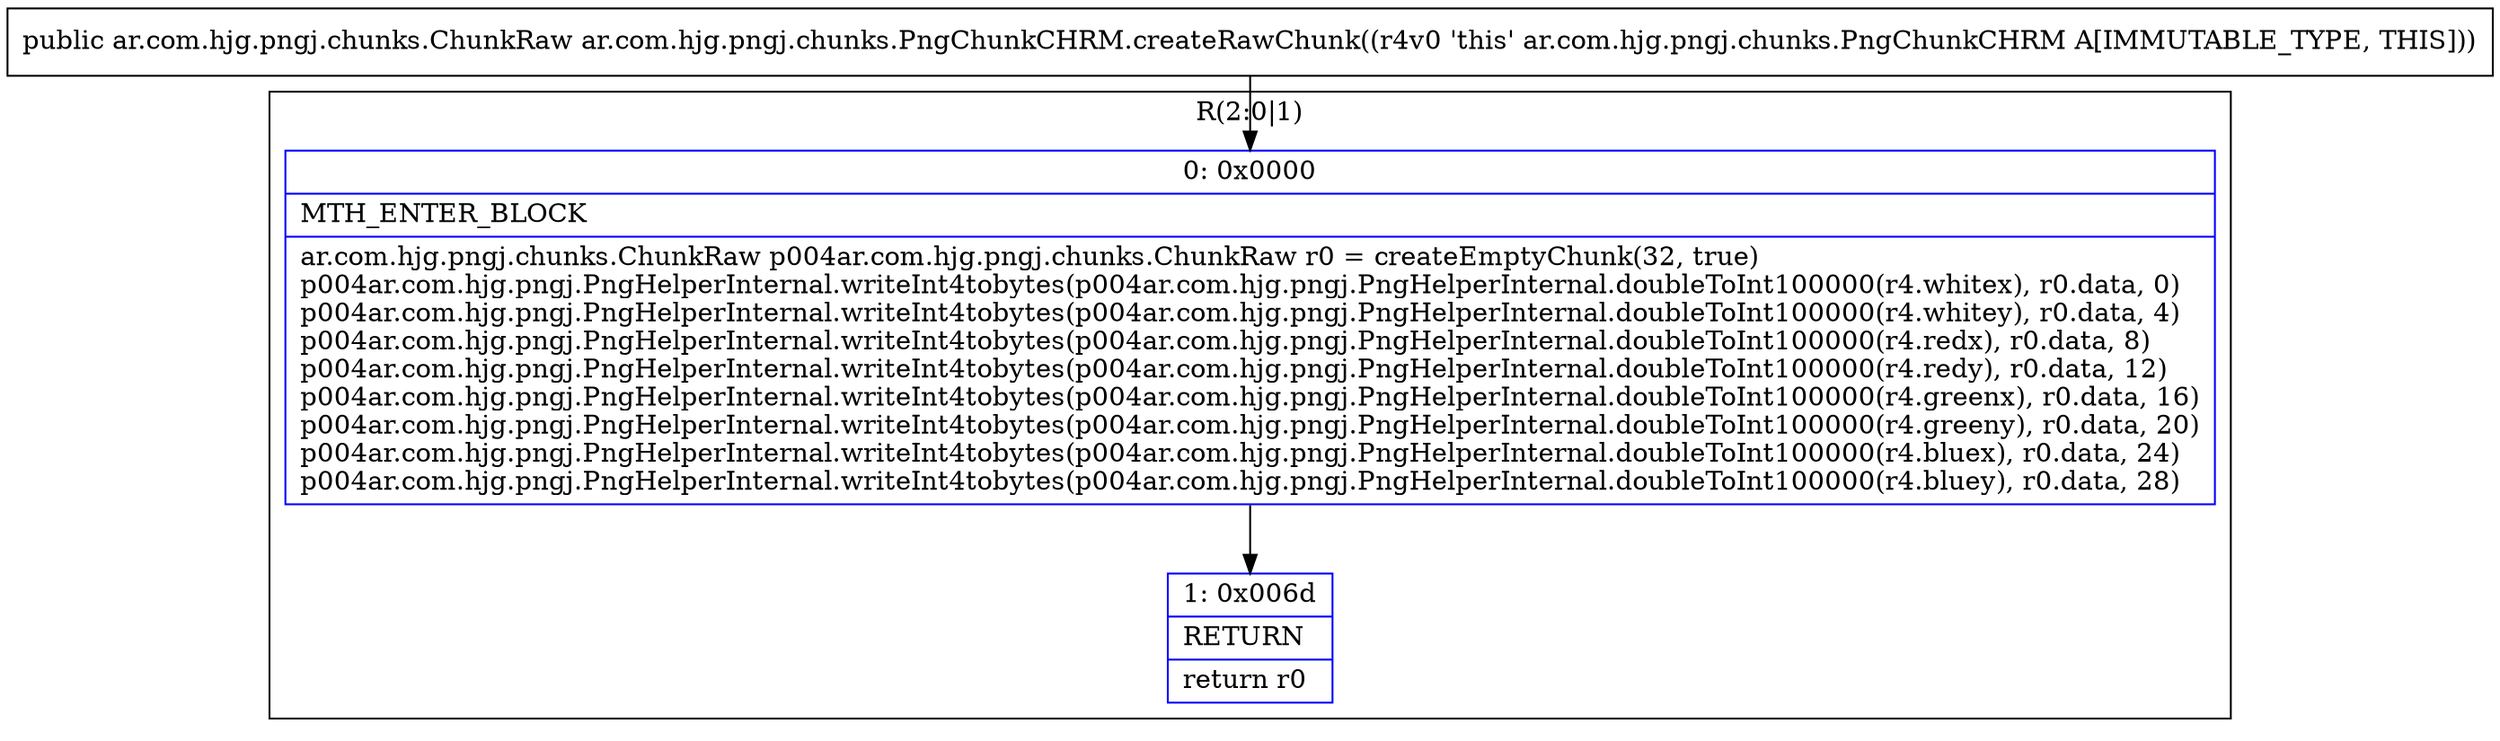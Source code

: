 digraph "CFG forar.com.hjg.pngj.chunks.PngChunkCHRM.createRawChunk()Lar\/com\/hjg\/pngj\/chunks\/ChunkRaw;" {
subgraph cluster_Region_996638039 {
label = "R(2:0|1)";
node [shape=record,color=blue];
Node_0 [shape=record,label="{0\:\ 0x0000|MTH_ENTER_BLOCK\l|ar.com.hjg.pngj.chunks.ChunkRaw p004ar.com.hjg.pngj.chunks.ChunkRaw r0 = createEmptyChunk(32, true)\lp004ar.com.hjg.pngj.PngHelperInternal.writeInt4tobytes(p004ar.com.hjg.pngj.PngHelperInternal.doubleToInt100000(r4.whitex), r0.data, 0)\lp004ar.com.hjg.pngj.PngHelperInternal.writeInt4tobytes(p004ar.com.hjg.pngj.PngHelperInternal.doubleToInt100000(r4.whitey), r0.data, 4)\lp004ar.com.hjg.pngj.PngHelperInternal.writeInt4tobytes(p004ar.com.hjg.pngj.PngHelperInternal.doubleToInt100000(r4.redx), r0.data, 8)\lp004ar.com.hjg.pngj.PngHelperInternal.writeInt4tobytes(p004ar.com.hjg.pngj.PngHelperInternal.doubleToInt100000(r4.redy), r0.data, 12)\lp004ar.com.hjg.pngj.PngHelperInternal.writeInt4tobytes(p004ar.com.hjg.pngj.PngHelperInternal.doubleToInt100000(r4.greenx), r0.data, 16)\lp004ar.com.hjg.pngj.PngHelperInternal.writeInt4tobytes(p004ar.com.hjg.pngj.PngHelperInternal.doubleToInt100000(r4.greeny), r0.data, 20)\lp004ar.com.hjg.pngj.PngHelperInternal.writeInt4tobytes(p004ar.com.hjg.pngj.PngHelperInternal.doubleToInt100000(r4.bluex), r0.data, 24)\lp004ar.com.hjg.pngj.PngHelperInternal.writeInt4tobytes(p004ar.com.hjg.pngj.PngHelperInternal.doubleToInt100000(r4.bluey), r0.data, 28)\l}"];
Node_1 [shape=record,label="{1\:\ 0x006d|RETURN\l|return r0\l}"];
}
MethodNode[shape=record,label="{public ar.com.hjg.pngj.chunks.ChunkRaw ar.com.hjg.pngj.chunks.PngChunkCHRM.createRawChunk((r4v0 'this' ar.com.hjg.pngj.chunks.PngChunkCHRM A[IMMUTABLE_TYPE, THIS])) }"];
MethodNode -> Node_0;
Node_0 -> Node_1;
}

